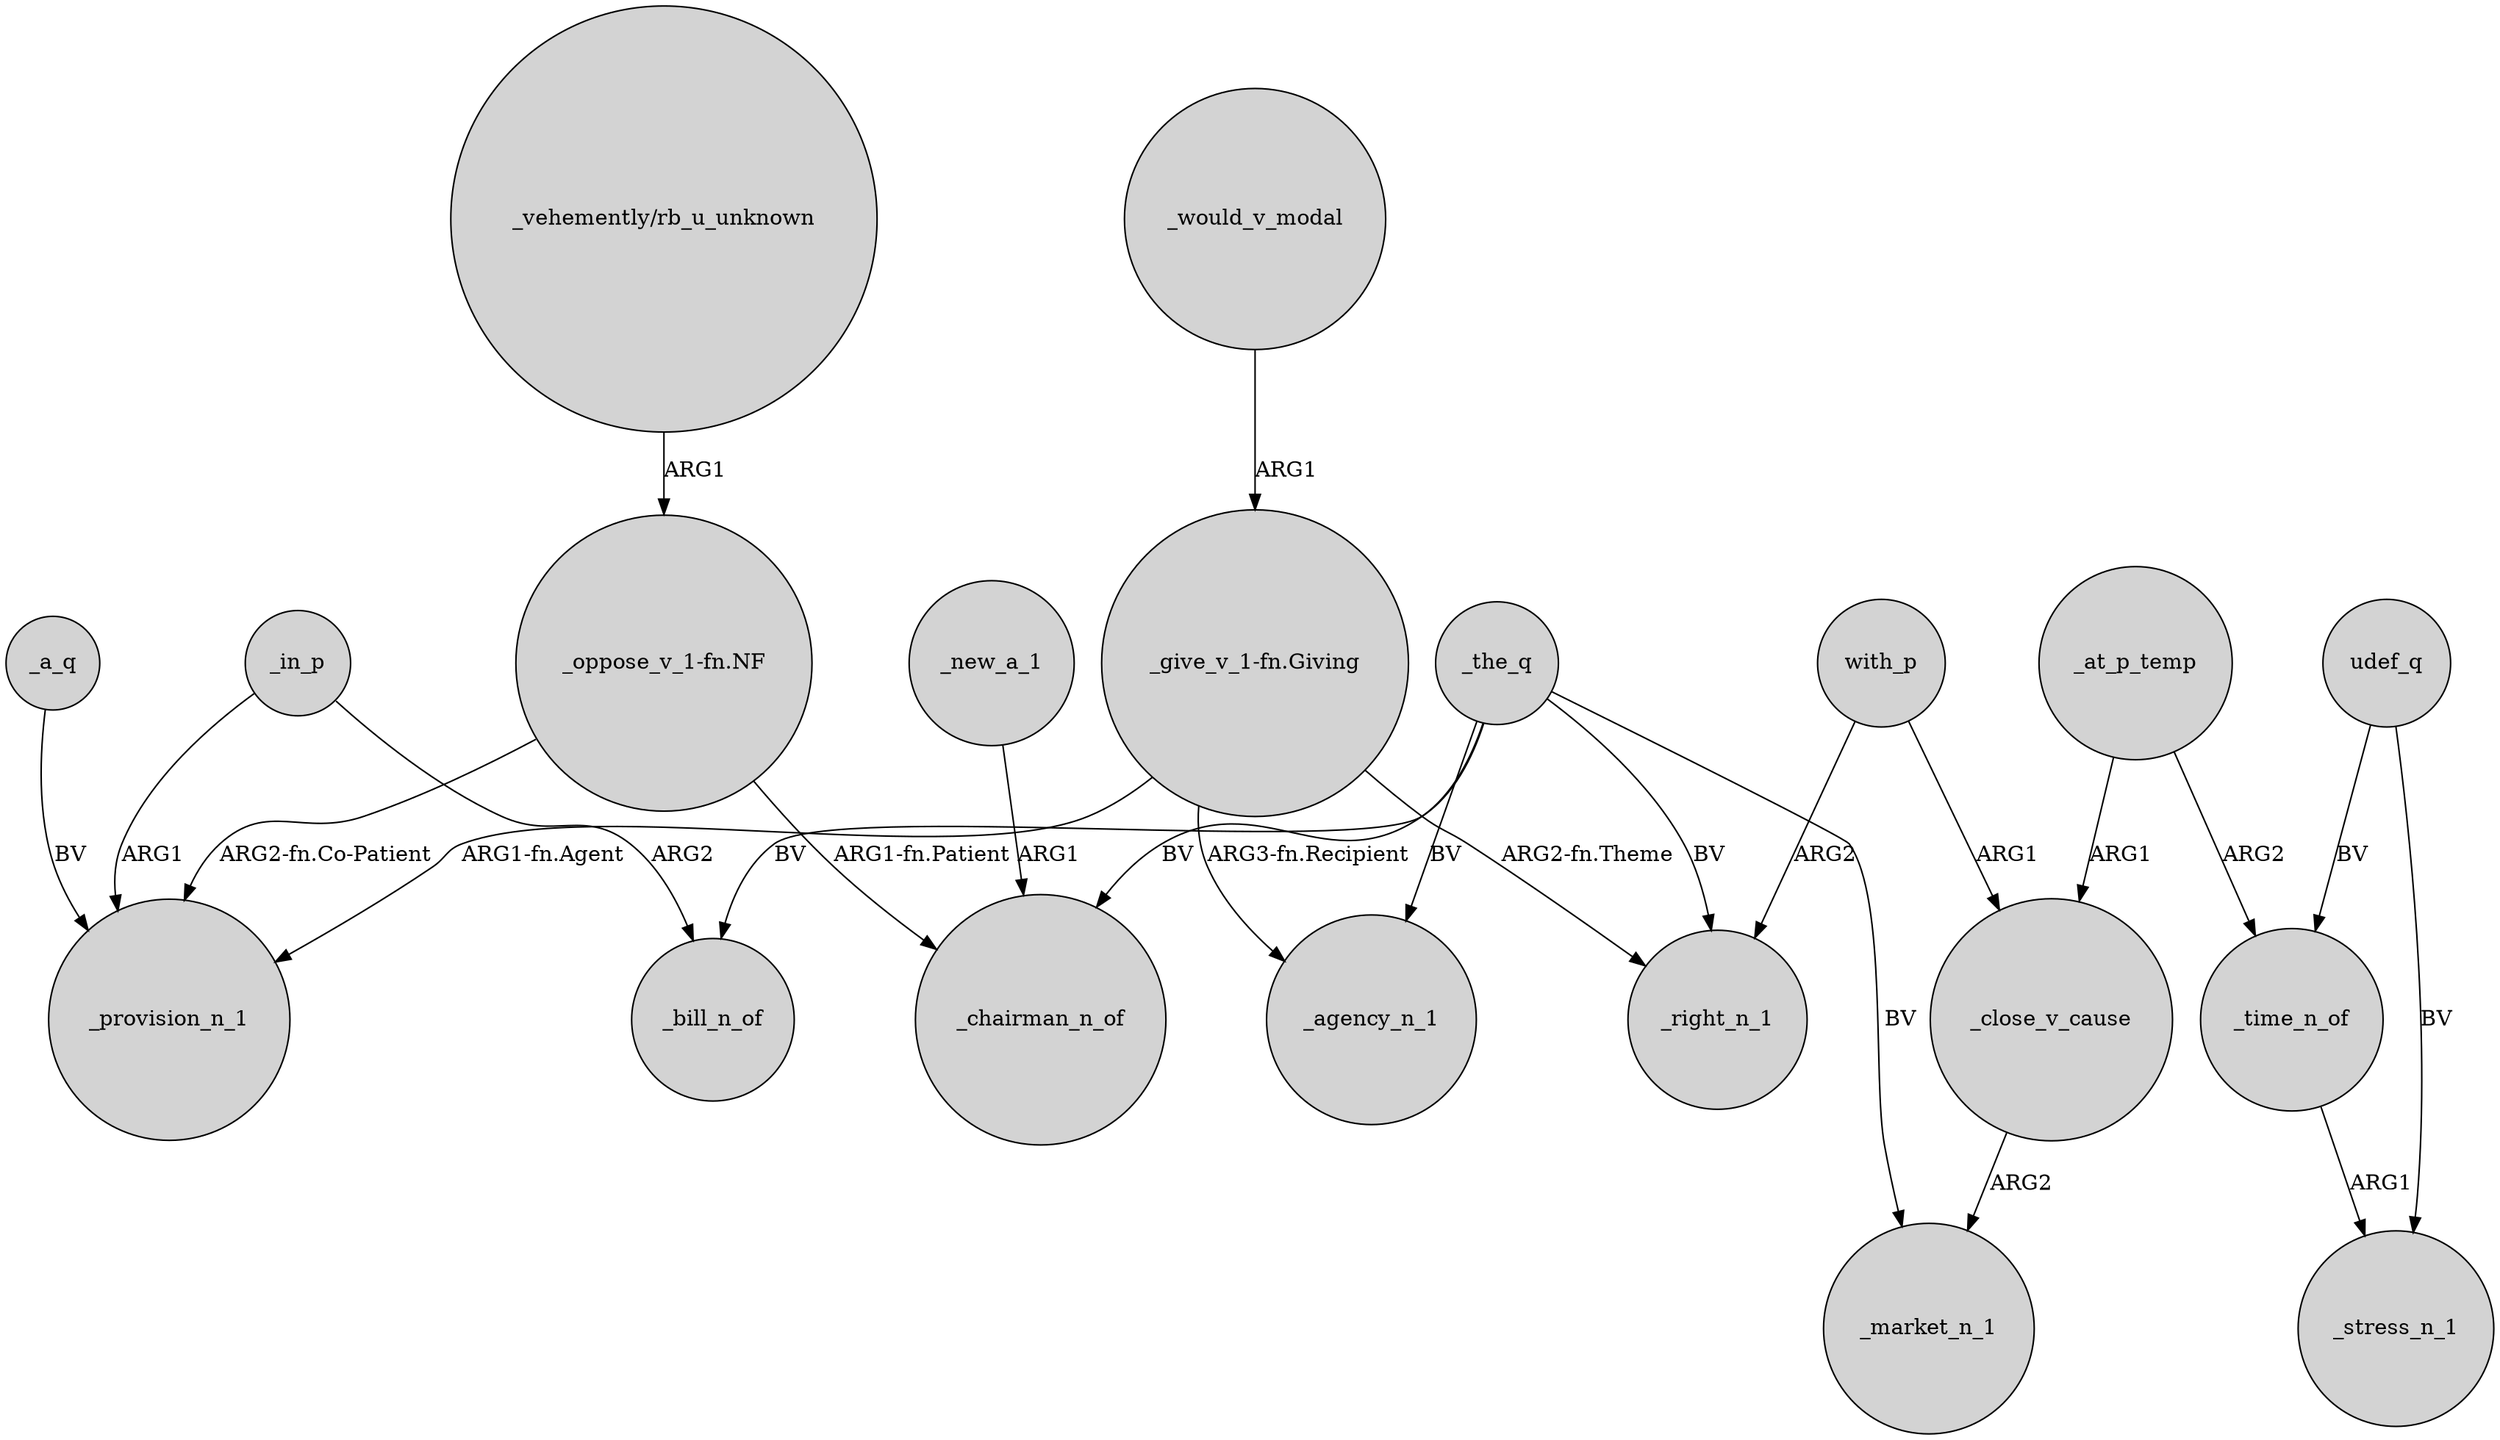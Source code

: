 digraph {
	node [shape=circle style=filled]
	"_oppose_v_1-fn.NF" -> _provision_n_1 [label="ARG2-fn.Co-Patient"]
	_the_q -> _bill_n_of [label=BV]
	_the_q -> _agency_n_1 [label=BV]
	udef_q -> _stress_n_1 [label=BV]
	_time_n_of -> _stress_n_1 [label=ARG1]
	_at_p_temp -> _close_v_cause [label=ARG1]
	_at_p_temp -> _time_n_of [label=ARG2]
	_close_v_cause -> _market_n_1 [label=ARG2]
	_in_p -> _provision_n_1 [label=ARG1]
	"_vehemently/rb_u_unknown" -> "_oppose_v_1-fn.NF" [label=ARG1]
	with_p -> _right_n_1 [label=ARG2]
	"_give_v_1-fn.Giving" -> _right_n_1 [label="ARG2-fn.Theme"]
	_in_p -> _bill_n_of [label=ARG2]
	_would_v_modal -> "_give_v_1-fn.Giving" [label=ARG1]
	with_p -> _close_v_cause [label=ARG1]
	_the_q -> _chairman_n_of [label=BV]
	udef_q -> _time_n_of [label=BV]
	_new_a_1 -> _chairman_n_of [label=ARG1]
	"_give_v_1-fn.Giving" -> _provision_n_1 [label="ARG1-fn.Agent"]
	_the_q -> _right_n_1 [label=BV]
	"_give_v_1-fn.Giving" -> _agency_n_1 [label="ARG3-fn.Recipient"]
	"_oppose_v_1-fn.NF" -> _chairman_n_of [label="ARG1-fn.Patient"]
	_a_q -> _provision_n_1 [label=BV]
	_the_q -> _market_n_1 [label=BV]
}
